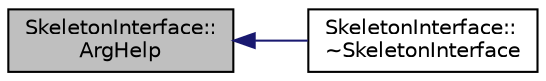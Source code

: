 digraph "SkeletonInterface::ArgHelp"
{
  edge [fontname="Helvetica",fontsize="10",labelfontname="Helvetica",labelfontsize="10"];
  node [fontname="Helvetica",fontsize="10",shape=record];
  rankdir="LR";
  Node1 [label="SkeletonInterface::\lArgHelp",height=0.2,width=0.4,color="black", fillcolor="grey75", style="filled", fontcolor="black"];
  Node1 -> Node2 [dir="back",color="midnightblue",fontsize="10",style="solid",fontname="Helvetica"];
  Node2 [label="SkeletonInterface::\l~SkeletonInterface",height=0.2,width=0.4,color="black", fillcolor="white", style="filled",URL="$de/dab/class_skeleton_interface.html#a3de5f64aaab18c4d4d623f287f568f75",tooltip="Destructor. "];
}
